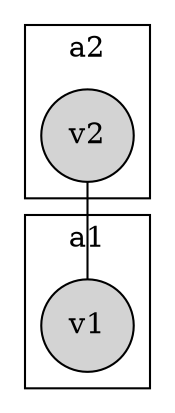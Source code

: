 graph {
	node [shape = "circle"];
	subgraph cluster_a1 {
		label = a1;
		v1 [style="filled"];
	}
	subgraph cluster_a2 {
		label = a2;
		v2 [style="filled"];
	}


	v2 -- v1;
}

